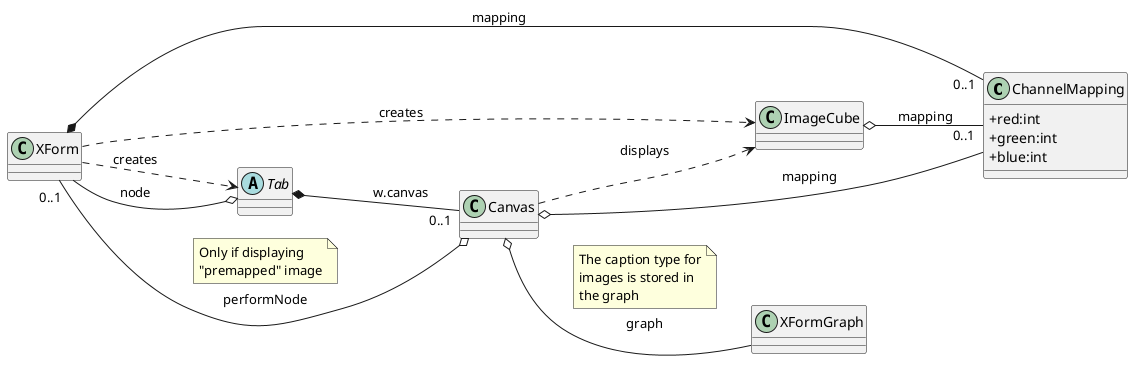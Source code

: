 @startuml
skinparam classAttributeIconSize 0
left to right direction

class ChannelMapping {
    +red:int
    +green:int
    +blue:int
}

class ImageCube {
}    


class XForm {
}

ImageCube o-- "0..1" ChannelMapping: mapping

XForm *-- "0..1" ChannelMapping: mapping
XForm ..> Tab: creates
XForm ..> ImageCube: creates

abstract class Tab {
}

Tab o-- XForm:node



Tab *-- "0..1" Canvas:w.canvas

Canvas o-- ChannelMapping:mapping
Canvas o-- XFormGraph:graph

note top on link
The caption type for
images is stored in
the graph
end note

Canvas o-- "0..1" XForm:performNode
note top on link
Only if displaying
"premapped" image
end note

Canvas ..> ImageCube: displays

@enduml
